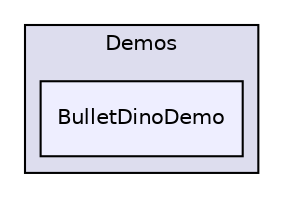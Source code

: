 digraph "bullet/bullet-2.82-r2704/Demos/BulletDinoDemo" {
  compound=true
  node [ fontsize="10", fontname="Helvetica"];
  edge [ labelfontsize="10", labelfontname="Helvetica"];
  subgraph clusterdir_fbeee990c6fb95278eb756dfe9f9c37f {
    graph [ bgcolor="#ddddee", pencolor="black", label="Demos" fontname="Helvetica", fontsize="10", URL="dir_fbeee990c6fb95278eb756dfe9f9c37f.html"]
  dir_4f41dbd5a106beb3eeefddb93e5b814a [shape=box, label="BulletDinoDemo", style="filled", fillcolor="#eeeeff", pencolor="black", URL="dir_4f41dbd5a106beb3eeefddb93e5b814a.html"];
  }
}
